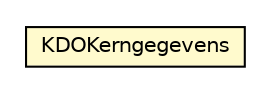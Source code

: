 #!/usr/local/bin/dot
#
# Class diagram 
# Generated by UMLGraph version R5_6-24-gf6e263 (http://www.umlgraph.org/)
#

digraph G {
	edge [fontname="Helvetica",fontsize=10,labelfontname="Helvetica",labelfontsize=10];
	node [fontname="Helvetica",fontsize=10,shape=plaintext];
	nodesep=0.25;
	ranksep=0.5;
	// nl.egem.stuf.sector.bg._0204.KDOKerngegevens
	c88690 [label=<<table title="nl.egem.stuf.sector.bg._0204.KDOKerngegevens" border="0" cellborder="1" cellspacing="0" cellpadding="2" port="p" bgcolor="lemonChiffon" href="./KDOKerngegevens.html">
		<tr><td><table border="0" cellspacing="0" cellpadding="1">
<tr><td align="center" balign="center"> KDOKerngegevens </td></tr>
		</table></td></tr>
		</table>>, URL="./KDOKerngegevens.html", fontname="Helvetica", fontcolor="black", fontsize=10.0];
}

